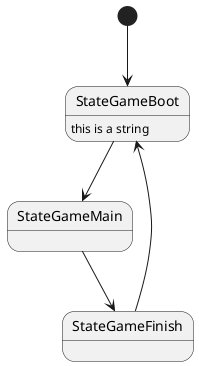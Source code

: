 @startuml
[*] --> StateGameBoot
StateGameBoot --> StateGameMain
StateGameMain --> StateGameFinish
StateGameFinish --> StateGameBoot

StateGameBoot : this is a string

@enduml
